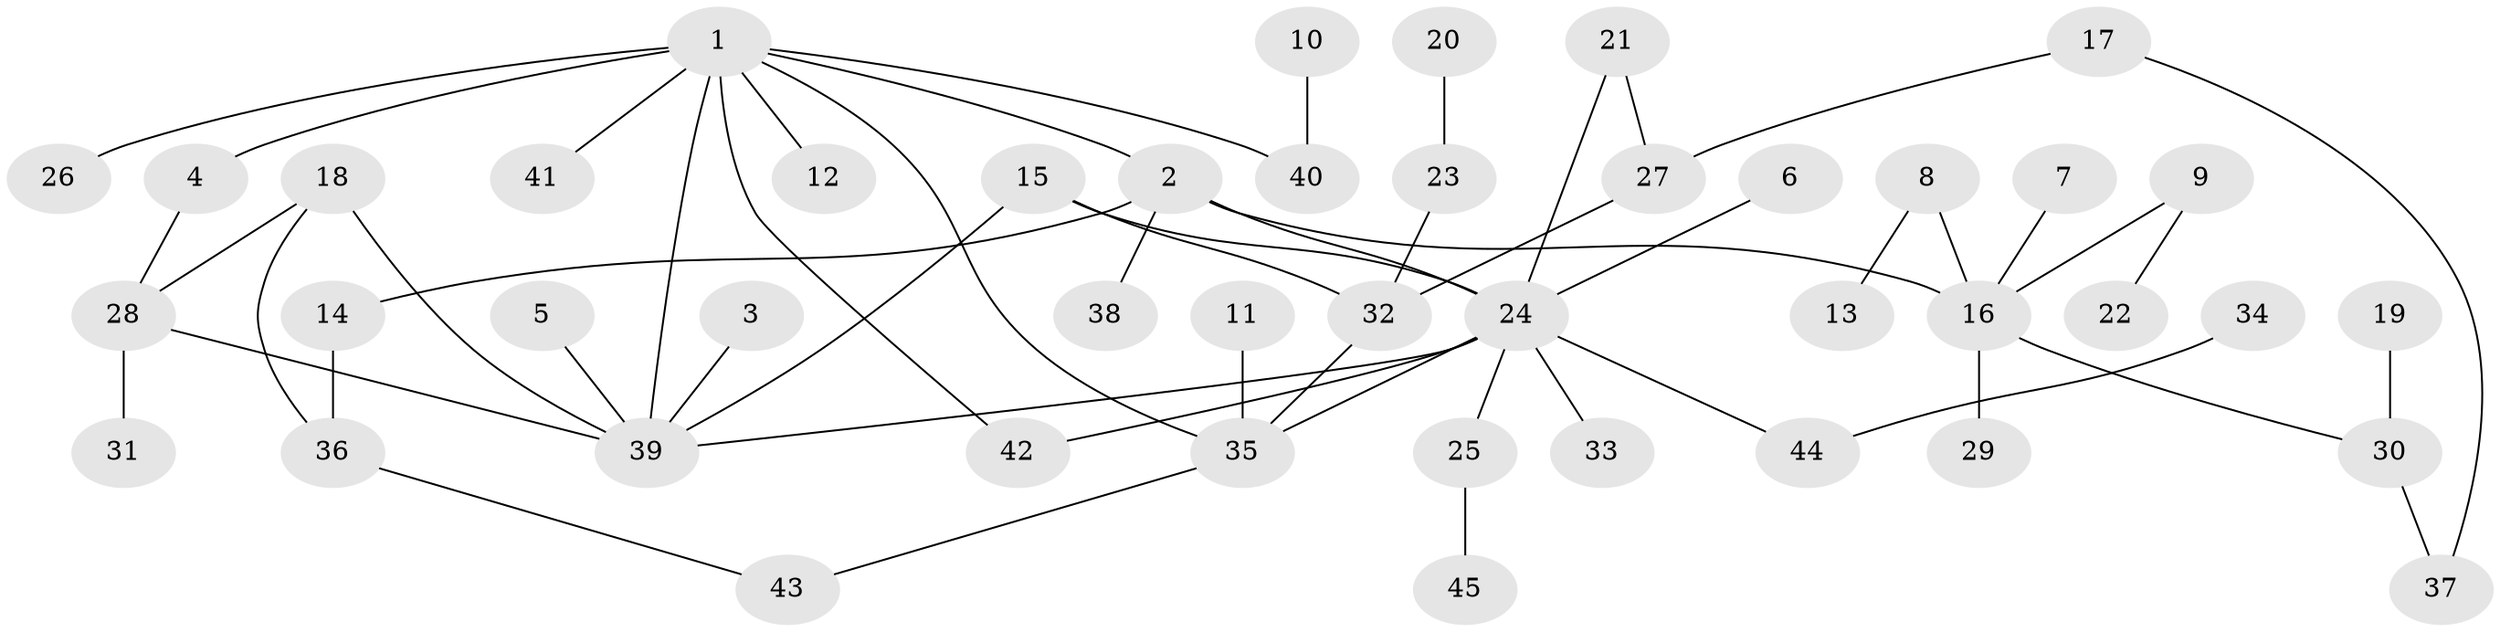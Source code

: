 // original degree distribution, {8: 0.02247191011235955, 5: 0.0449438202247191, 7: 0.02247191011235955, 3: 0.16853932584269662, 1: 0.4157303370786517, 2: 0.2808988764044944, 6: 0.011235955056179775, 4: 0.033707865168539325}
// Generated by graph-tools (version 1.1) at 2025/49/03/09/25 03:49:25]
// undirected, 45 vertices, 55 edges
graph export_dot {
graph [start="1"]
  node [color=gray90,style=filled];
  1;
  2;
  3;
  4;
  5;
  6;
  7;
  8;
  9;
  10;
  11;
  12;
  13;
  14;
  15;
  16;
  17;
  18;
  19;
  20;
  21;
  22;
  23;
  24;
  25;
  26;
  27;
  28;
  29;
  30;
  31;
  32;
  33;
  34;
  35;
  36;
  37;
  38;
  39;
  40;
  41;
  42;
  43;
  44;
  45;
  1 -- 2 [weight=1.0];
  1 -- 4 [weight=1.0];
  1 -- 12 [weight=1.0];
  1 -- 26 [weight=1.0];
  1 -- 35 [weight=1.0];
  1 -- 39 [weight=1.0];
  1 -- 40 [weight=1.0];
  1 -- 41 [weight=1.0];
  1 -- 42 [weight=1.0];
  2 -- 14 [weight=1.0];
  2 -- 16 [weight=1.0];
  2 -- 24 [weight=2.0];
  2 -- 38 [weight=1.0];
  3 -- 39 [weight=1.0];
  4 -- 28 [weight=1.0];
  5 -- 39 [weight=1.0];
  6 -- 24 [weight=1.0];
  7 -- 16 [weight=1.0];
  8 -- 13 [weight=1.0];
  8 -- 16 [weight=1.0];
  9 -- 16 [weight=1.0];
  9 -- 22 [weight=1.0];
  10 -- 40 [weight=1.0];
  11 -- 35 [weight=1.0];
  14 -- 36 [weight=1.0];
  15 -- 24 [weight=1.0];
  15 -- 32 [weight=1.0];
  15 -- 39 [weight=1.0];
  16 -- 29 [weight=1.0];
  16 -- 30 [weight=1.0];
  17 -- 27 [weight=1.0];
  17 -- 37 [weight=1.0];
  18 -- 28 [weight=1.0];
  18 -- 36 [weight=1.0];
  18 -- 39 [weight=1.0];
  19 -- 30 [weight=1.0];
  20 -- 23 [weight=1.0];
  21 -- 24 [weight=1.0];
  21 -- 27 [weight=1.0];
  23 -- 32 [weight=1.0];
  24 -- 25 [weight=1.0];
  24 -- 33 [weight=1.0];
  24 -- 35 [weight=1.0];
  24 -- 39 [weight=1.0];
  24 -- 42 [weight=1.0];
  24 -- 44 [weight=1.0];
  25 -- 45 [weight=1.0];
  27 -- 32 [weight=1.0];
  28 -- 31 [weight=1.0];
  28 -- 39 [weight=1.0];
  30 -- 37 [weight=1.0];
  32 -- 35 [weight=1.0];
  34 -- 44 [weight=1.0];
  35 -- 43 [weight=1.0];
  36 -- 43 [weight=1.0];
}
